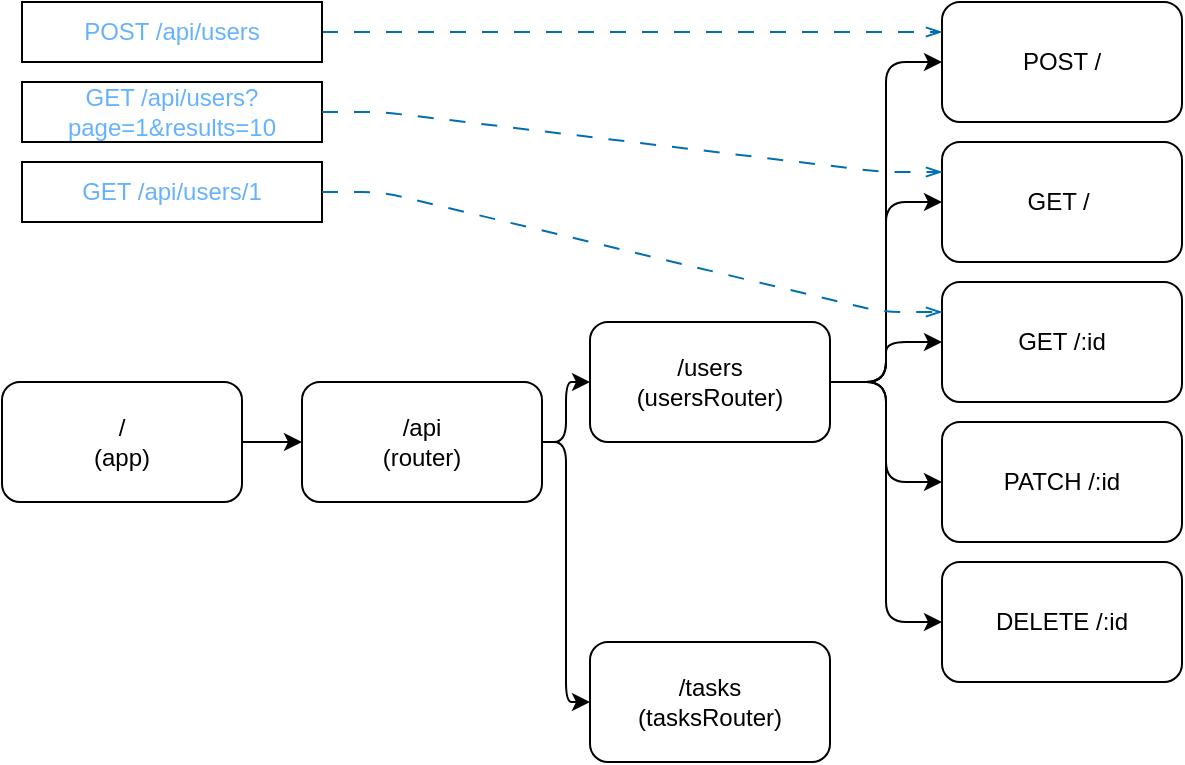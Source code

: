 <mxfile scale="1" border="0" disableSvgWarning="true">
    <diagram id="yd9POc-MxFbEzsXs6Etx" name="Page-1">
        <mxGraphModel dx="665" dy="482" grid="1" gridSize="10" guides="1" tooltips="1" connect="1" arrows="1" fold="1" page="1" pageScale="1" pageWidth="827" pageHeight="1169" math="0" shadow="0">
            <root>
                <mxCell id="0"/>
                <mxCell id="1" parent="0"/>
                <mxCell id="4" style="edgeStyle=none;html=1;exitX=1;exitY=0.5;exitDx=0;exitDy=0;" parent="1" source="2" target="3" edge="1">
                    <mxGeometry relative="1" as="geometry"/>
                </mxCell>
                <mxCell id="2" value="/&lt;br&gt;(app)" style="rounded=1;whiteSpace=wrap;html=1;" parent="1" vertex="1">
                    <mxGeometry y="200" width="120" height="60" as="geometry"/>
                </mxCell>
                <mxCell id="17" style="edgeStyle=elbowEdgeStyle;html=1;exitX=1;exitY=0.5;exitDx=0;exitDy=0;entryX=0;entryY=0.5;entryDx=0;entryDy=0;" edge="1" parent="1" source="3" target="7">
                    <mxGeometry relative="1" as="geometry"/>
                </mxCell>
                <mxCell id="18" style="edgeStyle=elbowEdgeStyle;html=1;exitX=1;exitY=0.5;exitDx=0;exitDy=0;entryX=0;entryY=0.5;entryDx=0;entryDy=0;" edge="1" parent="1" source="3" target="5">
                    <mxGeometry relative="1" as="geometry"/>
                </mxCell>
                <mxCell id="3" value="/api&lt;br&gt;(router)" style="rounded=1;whiteSpace=wrap;html=1;" parent="1" vertex="1">
                    <mxGeometry x="150" y="200" width="120" height="60" as="geometry"/>
                </mxCell>
                <mxCell id="16" style="edgeStyle=elbowEdgeStyle;html=1;exitX=1;exitY=0.5;exitDx=0;exitDy=0;entryX=0;entryY=0.5;entryDx=0;entryDy=0;labelBorderColor=none;" edge="1" parent="1" source="5" target="9">
                    <mxGeometry relative="1" as="geometry"/>
                </mxCell>
                <mxCell id="19" style="edgeStyle=elbowEdgeStyle;html=1;exitX=1;exitY=0.5;exitDx=0;exitDy=0;entryX=0;entryY=0.5;entryDx=0;entryDy=0;" edge="1" parent="1" source="5" target="13">
                    <mxGeometry relative="1" as="geometry"/>
                </mxCell>
                <mxCell id="23" style="edgeStyle=elbowEdgeStyle;html=1;exitX=1;exitY=0.5;exitDx=0;exitDy=0;entryX=0;entryY=0.5;entryDx=0;entryDy=0;" edge="1" parent="1" source="5" target="20">
                    <mxGeometry relative="1" as="geometry"/>
                </mxCell>
                <mxCell id="24" style="edgeStyle=elbowEdgeStyle;html=1;exitX=1;exitY=0.5;exitDx=0;exitDy=0;" edge="1" parent="1" source="5" target="21">
                    <mxGeometry relative="1" as="geometry"/>
                </mxCell>
                <mxCell id="25" style="edgeStyle=elbowEdgeStyle;html=1;exitX=1;exitY=0.5;exitDx=0;exitDy=0;entryX=0;entryY=0.5;entryDx=0;entryDy=0;" edge="1" parent="1" source="5" target="22">
                    <mxGeometry relative="1" as="geometry"/>
                </mxCell>
                <mxCell id="5" value="/users&lt;br&gt;(usersRouter)" style="rounded=1;whiteSpace=wrap;html=1;" parent="1" vertex="1">
                    <mxGeometry x="294" y="170" width="120" height="60" as="geometry"/>
                </mxCell>
                <mxCell id="7" value="/tasks&lt;br&gt;(tasksRouter)" style="rounded=1;whiteSpace=wrap;html=1;" parent="1" vertex="1">
                    <mxGeometry x="294" y="330" width="120" height="60" as="geometry"/>
                </mxCell>
                <mxCell id="9" value="GET /&amp;nbsp;" style="rounded=1;whiteSpace=wrap;html=1;" parent="1" vertex="1">
                    <mxGeometry x="470" y="80" width="120" height="60" as="geometry"/>
                </mxCell>
                <mxCell id="10" value="&lt;font color=&quot;#66b2ff&quot;&gt;GET /api/users/1&lt;/font&gt;" style="rounded=0;whiteSpace=wrap;html=1;" parent="1" vertex="1">
                    <mxGeometry x="10" y="90" width="150" height="30" as="geometry"/>
                </mxCell>
                <mxCell id="13" value="POST /" style="rounded=1;whiteSpace=wrap;html=1;" parent="1" vertex="1">
                    <mxGeometry x="470" y="10" width="120" height="60" as="geometry"/>
                </mxCell>
                <mxCell id="26" style="edgeStyle=entityRelationEdgeStyle;html=1;exitX=1;exitY=0.5;exitDx=0;exitDy=0;dashed=1;dashPattern=8 8;entryX=0;entryY=0.25;entryDx=0;entryDy=0;endArrow=openThin;endFill=0;fillColor=#1ba1e2;strokeColor=#006EAF;" edge="1" parent="1" source="14" target="13">
                    <mxGeometry relative="1" as="geometry">
                        <mxPoint x="330" y="60" as="targetPoint"/>
                    </mxGeometry>
                </mxCell>
                <mxCell id="14" value="POST /api/users" style="rounded=0;whiteSpace=wrap;html=1;fontColor=#66B2FF;" parent="1" vertex="1">
                    <mxGeometry x="10" y="10" width="150" height="30" as="geometry"/>
                </mxCell>
                <mxCell id="20" value="GET /:id" style="rounded=1;whiteSpace=wrap;html=1;" vertex="1" parent="1">
                    <mxGeometry x="470" y="150" width="120" height="60" as="geometry"/>
                </mxCell>
                <mxCell id="21" value="PATCH /:id" style="rounded=1;whiteSpace=wrap;html=1;" vertex="1" parent="1">
                    <mxGeometry x="470" y="220" width="120" height="60" as="geometry"/>
                </mxCell>
                <mxCell id="22" value="DELETE /:id" style="rounded=1;whiteSpace=wrap;html=1;" vertex="1" parent="1">
                    <mxGeometry x="470" y="290" width="120" height="60" as="geometry"/>
                </mxCell>
                <mxCell id="27" style="edgeStyle=entityRelationEdgeStyle;html=1;exitX=1;exitY=0.5;exitDx=0;exitDy=0;dashed=1;dashPattern=8 8;entryX=0;entryY=0.25;entryDx=0;entryDy=0;endArrow=openThin;endFill=0;fillColor=#1ba1e2;strokeColor=#006EAF;" edge="1" parent="1" source="10" target="20">
                    <mxGeometry relative="1" as="geometry">
                        <mxPoint x="480" y="105" as="targetPoint"/>
                        <mxPoint x="170" y="50" as="sourcePoint"/>
                    </mxGeometry>
                </mxCell>
                <mxCell id="28" value="GET /api/users?page=1&amp;amp;results=10" style="rounded=0;whiteSpace=wrap;html=1;fontColor=#66B2FF;" vertex="1" parent="1">
                    <mxGeometry x="10" y="50" width="150" height="30" as="geometry"/>
                </mxCell>
                <mxCell id="29" style="edgeStyle=entityRelationEdgeStyle;html=1;exitX=1;exitY=0.5;exitDx=0;exitDy=0;dashed=1;dashPattern=8 8;entryX=0;entryY=0.25;entryDx=0;entryDy=0;endArrow=openThin;endFill=0;fillColor=#1ba1e2;strokeColor=#006EAF;" edge="1" parent="1" source="28" target="9">
                    <mxGeometry relative="1" as="geometry">
                        <mxPoint x="480" y="105" as="targetPoint"/>
                        <mxPoint x="170" y="75" as="sourcePoint"/>
                    </mxGeometry>
                </mxCell>
            </root>
        </mxGraphModel>
    </diagram>
</mxfile>